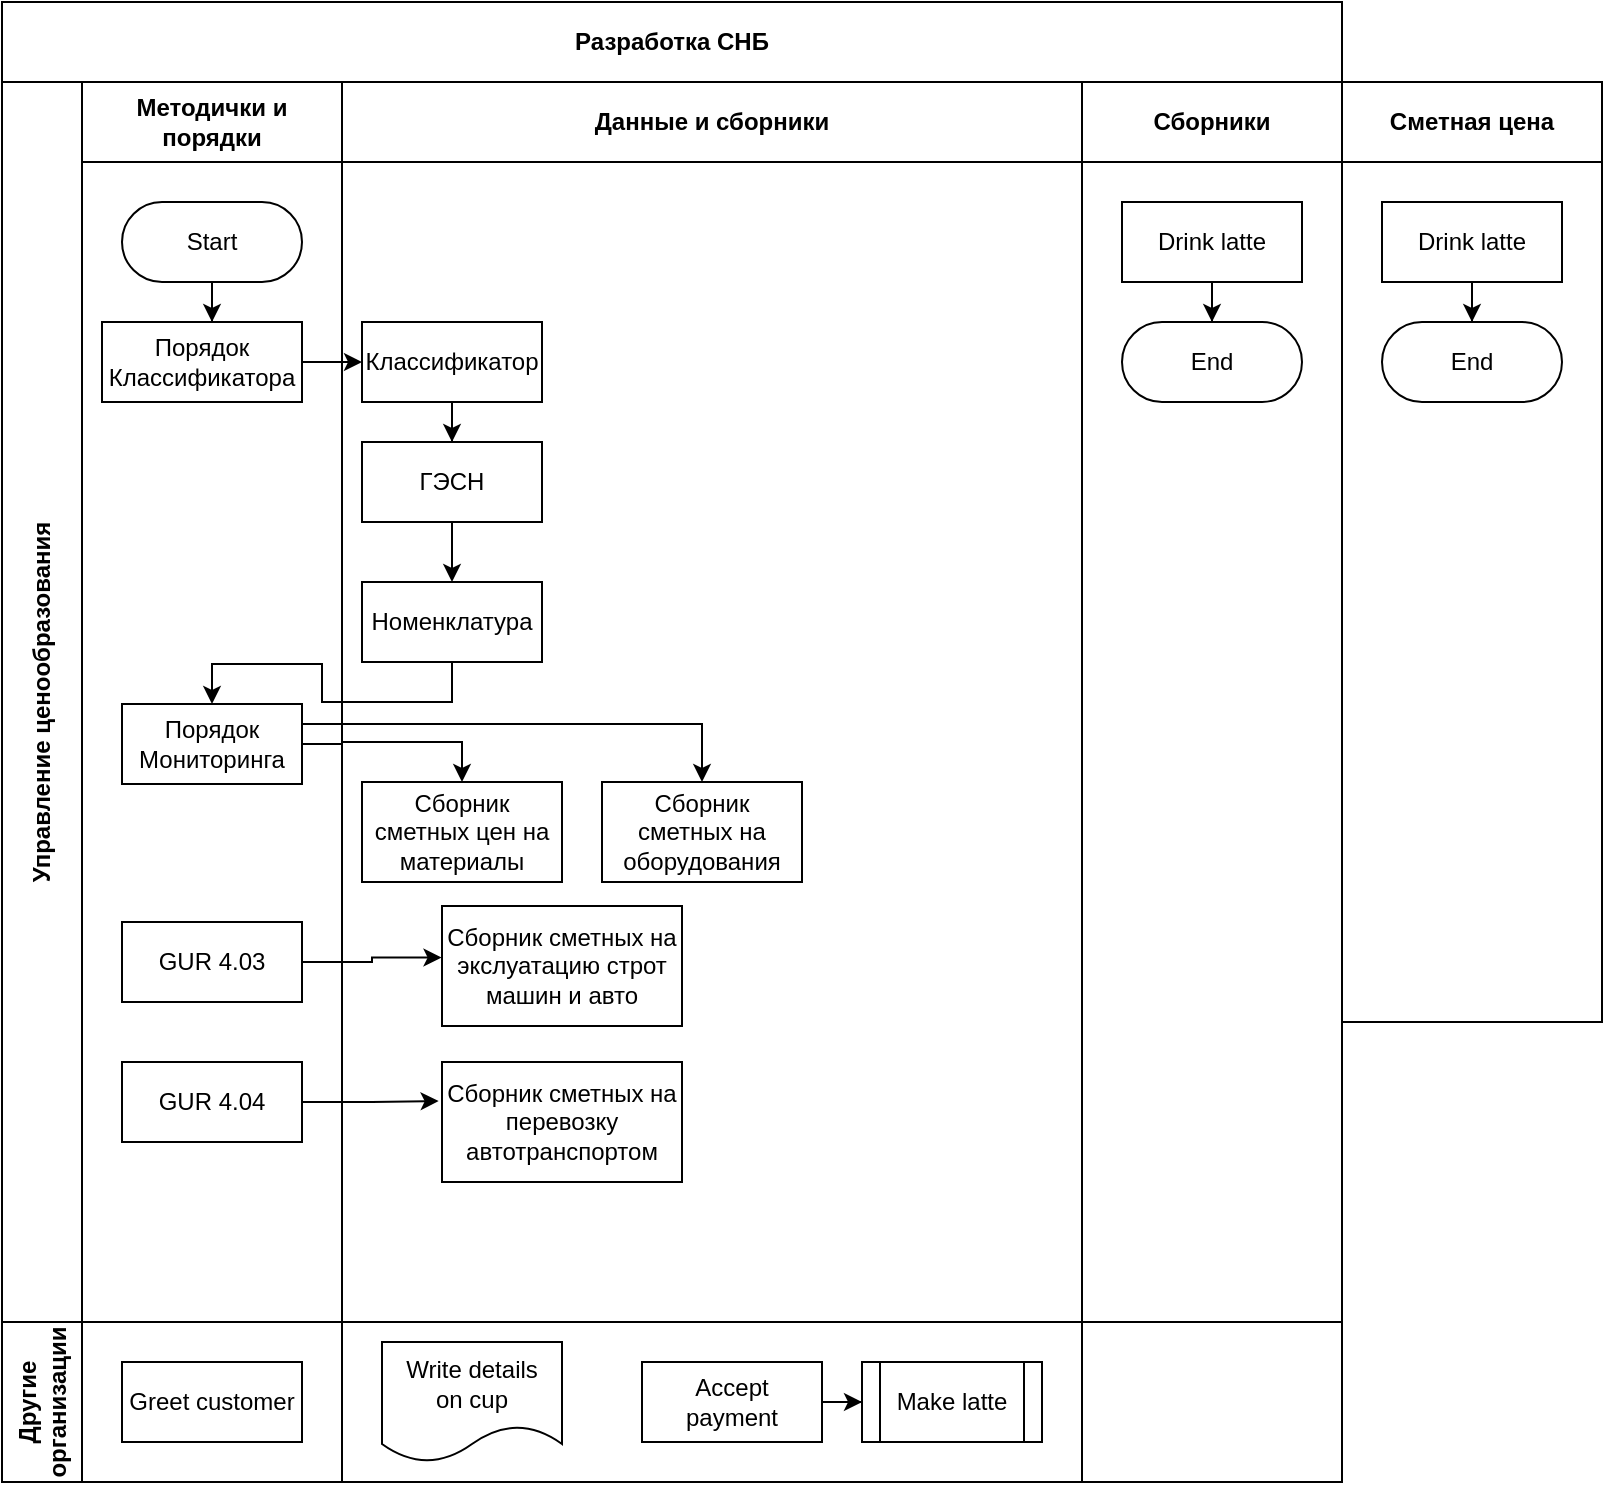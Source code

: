 <mxfile version="15.9.1" type="github">
  <diagram id="kgpKYQtTHZ0yAKxKKP6v" name="Page-1">
    <mxGraphModel dx="943" dy="517" grid="1" gridSize="10" guides="1" tooltips="1" connect="1" arrows="1" fold="1" page="1" pageScale="1" pageWidth="850" pageHeight="1100" math="0" shadow="0">
      <root>
        <mxCell id="0" />
        <mxCell id="1" parent="0" />
        <mxCell id="3nuBFxr9cyL0pnOWT2aG-1" value="Разработка СНБ" style="shape=table;childLayout=tableLayout;rowLines=0;columnLines=0;startSize=40;html=1;whiteSpace=wrap;collapsible=0;recursiveResize=0;expand=0;fontStyle=1" parent="1" vertex="1">
          <mxGeometry x="100" y="70" width="670" height="740" as="geometry" />
        </mxCell>
        <mxCell id="3nuBFxr9cyL0pnOWT2aG-3" value="Управление ценообразования" style="swimlane;horizontal=0;points=[[0,0.5],[1,0.5]];portConstraint=eastwest;startSize=40;html=1;whiteSpace=wrap;collapsible=0;recursiveResize=0;expand=0;" parent="3nuBFxr9cyL0pnOWT2aG-1" vertex="1">
          <mxGeometry y="40" width="670" height="620" as="geometry" />
        </mxCell>
        <mxCell id="3nuBFxr9cyL0pnOWT2aG-4" value="Методички и порядки" style="swimlane;connectable=0;startSize=40;html=1;whiteSpace=wrap;collapsible=0;recursiveResize=0;expand=0;" parent="3nuBFxr9cyL0pnOWT2aG-3" vertex="1">
          <mxGeometry x="40" width="130" height="620" as="geometry">
            <mxRectangle width="130" height="620" as="alternateBounds" />
          </mxGeometry>
        </mxCell>
        <mxCell id="8cIDalpP1UtjOQqpcU_R-97" style="edgeStyle=orthogonalEdgeStyle;rounded=0;orthogonalLoop=1;jettySize=auto;html=1;entryX=0.55;entryY=0;entryDx=0;entryDy=0;entryPerimeter=0;" edge="1" parent="3nuBFxr9cyL0pnOWT2aG-4" source="3nuBFxr9cyL0pnOWT2aG-6" target="3nuBFxr9cyL0pnOWT2aG-7">
          <mxGeometry relative="1" as="geometry" />
        </mxCell>
        <mxCell id="3nuBFxr9cyL0pnOWT2aG-6" value="Start" style="rounded=1;whiteSpace=wrap;html=1;arcSize=50;" parent="3nuBFxr9cyL0pnOWT2aG-4" vertex="1">
          <mxGeometry x="20" y="60" width="90" height="40" as="geometry" />
        </mxCell>
        <mxCell id="3nuBFxr9cyL0pnOWT2aG-7" value="Порядок Классификатора" style="rounded=0;whiteSpace=wrap;html=1;" parent="3nuBFxr9cyL0pnOWT2aG-4" vertex="1">
          <mxGeometry x="10" y="120" width="100" height="40" as="geometry" />
        </mxCell>
        <mxCell id="8cIDalpP1UtjOQqpcU_R-65" value="Порядок Мониторинга" style="rounded=0;whiteSpace=wrap;html=1;" vertex="1" parent="3nuBFxr9cyL0pnOWT2aG-4">
          <mxGeometry x="20" y="311" width="90" height="40" as="geometry" />
        </mxCell>
        <mxCell id="8cIDalpP1UtjOQqpcU_R-109" value="GUR 4.03" style="rounded=0;whiteSpace=wrap;html=1;" vertex="1" parent="3nuBFxr9cyL0pnOWT2aG-4">
          <mxGeometry x="20" y="420" width="90" height="40" as="geometry" />
        </mxCell>
        <mxCell id="8cIDalpP1UtjOQqpcU_R-115" value="GUR 4.04" style="rounded=0;whiteSpace=wrap;html=1;" vertex="1" parent="3nuBFxr9cyL0pnOWT2aG-4">
          <mxGeometry x="20" y="490" width="90" height="40" as="geometry" />
        </mxCell>
        <mxCell id="3nuBFxr9cyL0pnOWT2aG-8" value="Данные и сборники" style="swimlane;connectable=0;startSize=40;html=1;whiteSpace=wrap;collapsible=0;recursiveResize=0;expand=0;" parent="3nuBFxr9cyL0pnOWT2aG-3" vertex="1">
          <mxGeometry x="170" width="370" height="620" as="geometry">
            <mxRectangle width="370" height="620" as="alternateBounds" />
          </mxGeometry>
        </mxCell>
        <mxCell id="8cIDalpP1UtjOQqpcU_R-95" style="edgeStyle=orthogonalEdgeStyle;rounded=0;orthogonalLoop=1;jettySize=auto;html=1;entryX=0.5;entryY=0;entryDx=0;entryDy=0;" edge="1" parent="3nuBFxr9cyL0pnOWT2aG-8" source="8cIDalpP1UtjOQqpcU_R-89" target="8cIDalpP1UtjOQqpcU_R-93">
          <mxGeometry relative="1" as="geometry" />
        </mxCell>
        <mxCell id="8cIDalpP1UtjOQqpcU_R-89" value="Классификатор" style="rounded=0;whiteSpace=wrap;html=1;" vertex="1" parent="3nuBFxr9cyL0pnOWT2aG-8">
          <mxGeometry x="10" y="120" width="90" height="40" as="geometry" />
        </mxCell>
        <mxCell id="8cIDalpP1UtjOQqpcU_R-99" style="edgeStyle=orthogonalEdgeStyle;rounded=0;orthogonalLoop=1;jettySize=auto;html=1;entryX=0.5;entryY=0;entryDx=0;entryDy=0;" edge="1" parent="3nuBFxr9cyL0pnOWT2aG-8" source="8cIDalpP1UtjOQqpcU_R-93" target="8cIDalpP1UtjOQqpcU_R-98">
          <mxGeometry relative="1" as="geometry" />
        </mxCell>
        <mxCell id="8cIDalpP1UtjOQqpcU_R-93" value="ГЭСН" style="rounded=0;whiteSpace=wrap;html=1;" vertex="1" parent="3nuBFxr9cyL0pnOWT2aG-8">
          <mxGeometry x="10" y="180" width="90" height="40" as="geometry" />
        </mxCell>
        <mxCell id="8cIDalpP1UtjOQqpcU_R-98" value="Номенклатура" style="rounded=0;whiteSpace=wrap;html=1;" vertex="1" parent="3nuBFxr9cyL0pnOWT2aG-8">
          <mxGeometry x="10" y="250" width="90" height="40" as="geometry" />
        </mxCell>
        <mxCell id="8cIDalpP1UtjOQqpcU_R-101" value="&lt;div&gt;Сборник сметных цен на материалы&lt;/div&gt;" style="rounded=0;whiteSpace=wrap;html=1;" vertex="1" parent="3nuBFxr9cyL0pnOWT2aG-8">
          <mxGeometry x="10" y="350" width="100" height="50" as="geometry" />
        </mxCell>
        <mxCell id="8cIDalpP1UtjOQqpcU_R-102" value="&lt;div&gt;Сборник сметных на оборудования&lt;br&gt;&lt;/div&gt;" style="rounded=0;whiteSpace=wrap;html=1;" vertex="1" parent="3nuBFxr9cyL0pnOWT2aG-8">
          <mxGeometry x="130" y="350" width="100" height="50" as="geometry" />
        </mxCell>
        <mxCell id="8cIDalpP1UtjOQqpcU_R-108" value="&lt;div&gt;Сборник сметных на экслуатацию строт машин и авто&lt;br&gt;&lt;/div&gt;" style="rounded=0;whiteSpace=wrap;html=1;" vertex="1" parent="3nuBFxr9cyL0pnOWT2aG-8">
          <mxGeometry x="50" y="412" width="120" height="60" as="geometry" />
        </mxCell>
        <mxCell id="8cIDalpP1UtjOQqpcU_R-117" value="&lt;div&gt;Сборник сметных на перевозку автотранспортом&lt;br&gt;&lt;/div&gt;" style="rounded=0;whiteSpace=wrap;html=1;" vertex="1" parent="3nuBFxr9cyL0pnOWT2aG-8">
          <mxGeometry x="50" y="490" width="120" height="60" as="geometry" />
        </mxCell>
        <mxCell id="3nuBFxr9cyL0pnOWT2aG-11" value="Сборники" style="swimlane;connectable=0;startSize=40;html=1;whiteSpace=wrap;collapsible=0;recursiveResize=0;expand=0;" parent="3nuBFxr9cyL0pnOWT2aG-3" vertex="1">
          <mxGeometry x="540" width="130" height="620" as="geometry">
            <mxRectangle width="130" height="620" as="alternateBounds" />
          </mxGeometry>
        </mxCell>
        <mxCell id="3nuBFxr9cyL0pnOWT2aG-12" style="edgeStyle=orthogonalEdgeStyle;rounded=0;orthogonalLoop=1;jettySize=auto;html=1;" parent="3nuBFxr9cyL0pnOWT2aG-11" source="3nuBFxr9cyL0pnOWT2aG-13" target="3nuBFxr9cyL0pnOWT2aG-14" edge="1">
          <mxGeometry relative="1" as="geometry" />
        </mxCell>
        <mxCell id="3nuBFxr9cyL0pnOWT2aG-13" value="Drink latte" style="rounded=0;whiteSpace=wrap;html=1;" parent="3nuBFxr9cyL0pnOWT2aG-11" vertex="1">
          <mxGeometry x="20" y="60" width="90" height="40" as="geometry" />
        </mxCell>
        <mxCell id="3nuBFxr9cyL0pnOWT2aG-14" value="End" style="rounded=1;whiteSpace=wrap;html=1;arcSize=50;" parent="3nuBFxr9cyL0pnOWT2aG-11" vertex="1">
          <mxGeometry x="20" y="120" width="90" height="40" as="geometry" />
        </mxCell>
        <mxCell id="8cIDalpP1UtjOQqpcU_R-90" style="edgeStyle=orthogonalEdgeStyle;rounded=0;orthogonalLoop=1;jettySize=auto;html=1;exitX=1;exitY=0.5;exitDx=0;exitDy=0;entryX=0;entryY=0.5;entryDx=0;entryDy=0;" edge="1" parent="3nuBFxr9cyL0pnOWT2aG-3" source="3nuBFxr9cyL0pnOWT2aG-7" target="8cIDalpP1UtjOQqpcU_R-89">
          <mxGeometry relative="1" as="geometry" />
        </mxCell>
        <mxCell id="8cIDalpP1UtjOQqpcU_R-100" style="edgeStyle=orthogonalEdgeStyle;rounded=0;orthogonalLoop=1;jettySize=auto;html=1;exitX=0.5;exitY=1;exitDx=0;exitDy=0;entryX=0.5;entryY=0;entryDx=0;entryDy=0;" edge="1" parent="3nuBFxr9cyL0pnOWT2aG-3" source="8cIDalpP1UtjOQqpcU_R-98" target="8cIDalpP1UtjOQqpcU_R-65">
          <mxGeometry relative="1" as="geometry" />
        </mxCell>
        <mxCell id="8cIDalpP1UtjOQqpcU_R-106" style="edgeStyle=orthogonalEdgeStyle;rounded=0;orthogonalLoop=1;jettySize=auto;html=1;exitX=1;exitY=0.25;exitDx=0;exitDy=0;entryX=0.5;entryY=0;entryDx=0;entryDy=0;" edge="1" parent="3nuBFxr9cyL0pnOWT2aG-3" source="8cIDalpP1UtjOQqpcU_R-65" target="8cIDalpP1UtjOQqpcU_R-102">
          <mxGeometry relative="1" as="geometry" />
        </mxCell>
        <mxCell id="8cIDalpP1UtjOQqpcU_R-107" style="edgeStyle=orthogonalEdgeStyle;rounded=0;orthogonalLoop=1;jettySize=auto;html=1;entryX=0.5;entryY=0;entryDx=0;entryDy=0;" edge="1" parent="3nuBFxr9cyL0pnOWT2aG-3" source="8cIDalpP1UtjOQqpcU_R-65" target="8cIDalpP1UtjOQqpcU_R-101">
          <mxGeometry relative="1" as="geometry" />
        </mxCell>
        <mxCell id="8cIDalpP1UtjOQqpcU_R-114" style="edgeStyle=orthogonalEdgeStyle;rounded=0;orthogonalLoop=1;jettySize=auto;html=1;entryX=-0.002;entryY=0.43;entryDx=0;entryDy=0;entryPerimeter=0;" edge="1" parent="3nuBFxr9cyL0pnOWT2aG-3" source="8cIDalpP1UtjOQqpcU_R-109" target="8cIDalpP1UtjOQqpcU_R-108">
          <mxGeometry relative="1" as="geometry" />
        </mxCell>
        <mxCell id="8cIDalpP1UtjOQqpcU_R-118" style="edgeStyle=orthogonalEdgeStyle;rounded=0;orthogonalLoop=1;jettySize=auto;html=1;exitX=1;exitY=0.5;exitDx=0;exitDy=0;entryX=-0.014;entryY=0.326;entryDx=0;entryDy=0;entryPerimeter=0;" edge="1" parent="3nuBFxr9cyL0pnOWT2aG-3" source="8cIDalpP1UtjOQqpcU_R-115" target="8cIDalpP1UtjOQqpcU_R-117">
          <mxGeometry relative="1" as="geometry" />
        </mxCell>
        <mxCell id="3nuBFxr9cyL0pnOWT2aG-15" value="Другие организации" style="swimlane;horizontal=0;points=[[0,0.5],[1,0.5]];portConstraint=eastwest;startSize=40;html=1;whiteSpace=wrap;collapsible=0;recursiveResize=0;expand=0;" parent="3nuBFxr9cyL0pnOWT2aG-1" vertex="1">
          <mxGeometry y="660" width="670" height="80" as="geometry" />
        </mxCell>
        <mxCell id="3nuBFxr9cyL0pnOWT2aG-16" value="" style="swimlane;connectable=0;startSize=0;html=1;whiteSpace=wrap;collapsible=0;recursiveResize=0;expand=0;" parent="3nuBFxr9cyL0pnOWT2aG-15" vertex="1">
          <mxGeometry x="40" width="130" height="80" as="geometry">
            <mxRectangle width="130" height="80" as="alternateBounds" />
          </mxGeometry>
        </mxCell>
        <mxCell id="3nuBFxr9cyL0pnOWT2aG-17" value="Greet customer" style="rounded=0;whiteSpace=wrap;html=1;" parent="3nuBFxr9cyL0pnOWT2aG-16" vertex="1">
          <mxGeometry x="20" y="20" width="90" height="40" as="geometry" />
        </mxCell>
        <mxCell id="3nuBFxr9cyL0pnOWT2aG-18" value="" style="swimlane;connectable=0;startSize=0;html=1;whiteSpace=wrap;collapsible=0;recursiveResize=0;expand=0;" parent="3nuBFxr9cyL0pnOWT2aG-15" vertex="1">
          <mxGeometry x="170" width="370" height="80" as="geometry">
            <mxRectangle width="370" height="80" as="alternateBounds" />
          </mxGeometry>
        </mxCell>
        <mxCell id="3nuBFxr9cyL0pnOWT2aG-19" value="" style="edgeStyle=orthogonalEdgeStyle;rounded=0;orthogonalLoop=1;jettySize=auto;html=1;" parent="3nuBFxr9cyL0pnOWT2aG-18" source="3nuBFxr9cyL0pnOWT2aG-20" target="3nuBFxr9cyL0pnOWT2aG-22" edge="1">
          <mxGeometry relative="1" as="geometry" />
        </mxCell>
        <mxCell id="3nuBFxr9cyL0pnOWT2aG-20" value="Accept&lt;br&gt;payment" style="rounded=0;whiteSpace=wrap;html=1;" parent="3nuBFxr9cyL0pnOWT2aG-18" vertex="1">
          <mxGeometry x="150" y="20" width="90" height="40" as="geometry" />
        </mxCell>
        <mxCell id="3nuBFxr9cyL0pnOWT2aG-21" value="Write details&lt;br&gt;on cup" style="shape=document;whiteSpace=wrap;html=1;boundedLbl=1;" parent="3nuBFxr9cyL0pnOWT2aG-18" vertex="1">
          <mxGeometry x="20" y="10" width="90" height="60" as="geometry" />
        </mxCell>
        <mxCell id="3nuBFxr9cyL0pnOWT2aG-22" value="Make latte" style="shape=process;whiteSpace=wrap;html=1;backgroundOutline=1;" parent="3nuBFxr9cyL0pnOWT2aG-18" vertex="1">
          <mxGeometry x="260" y="20" width="90" height="40" as="geometry" />
        </mxCell>
        <mxCell id="3nuBFxr9cyL0pnOWT2aG-23" value="" style="swimlane;connectable=0;startSize=0;html=1;whiteSpace=wrap;collapsible=0;recursiveResize=0;expand=0;" parent="3nuBFxr9cyL0pnOWT2aG-15" vertex="1">
          <mxGeometry x="540" width="130" height="80" as="geometry">
            <mxRectangle width="130" height="80" as="alternateBounds" />
          </mxGeometry>
        </mxCell>
        <mxCell id="8cIDalpP1UtjOQqpcU_R-85" value="Сметная цена" style="swimlane;connectable=0;startSize=40;html=1;whiteSpace=wrap;collapsible=0;recursiveResize=0;expand=0;" vertex="1" parent="1">
          <mxGeometry x="770" y="110" width="130" height="470" as="geometry">
            <mxRectangle width="130" height="470" as="alternateBounds" />
          </mxGeometry>
        </mxCell>
        <mxCell id="8cIDalpP1UtjOQqpcU_R-86" style="edgeStyle=orthogonalEdgeStyle;rounded=0;orthogonalLoop=1;jettySize=auto;html=1;" edge="1" parent="8cIDalpP1UtjOQqpcU_R-85" source="8cIDalpP1UtjOQqpcU_R-87" target="8cIDalpP1UtjOQqpcU_R-88">
          <mxGeometry relative="1" as="geometry" />
        </mxCell>
        <mxCell id="8cIDalpP1UtjOQqpcU_R-87" value="Drink latte" style="rounded=0;whiteSpace=wrap;html=1;" vertex="1" parent="8cIDalpP1UtjOQqpcU_R-85">
          <mxGeometry x="20" y="60" width="90" height="40" as="geometry" />
        </mxCell>
        <mxCell id="8cIDalpP1UtjOQqpcU_R-88" value="End" style="rounded=1;whiteSpace=wrap;html=1;arcSize=50;" vertex="1" parent="8cIDalpP1UtjOQqpcU_R-85">
          <mxGeometry x="20" y="120" width="90" height="40" as="geometry" />
        </mxCell>
      </root>
    </mxGraphModel>
  </diagram>
</mxfile>
